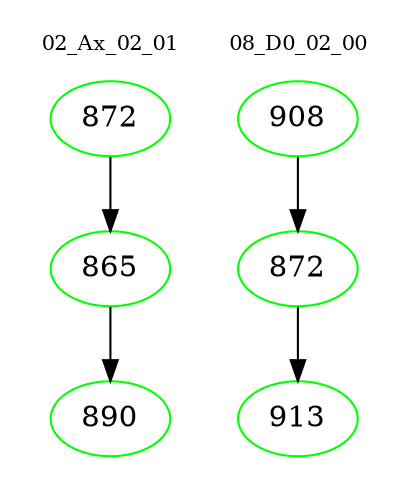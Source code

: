 digraph{
subgraph cluster_0 {
color = white
label = "02_Ax_02_01";
fontsize=10;
T0_872 [label="872", color="green"]
T0_872 -> T0_865 [color="black"]
T0_865 [label="865", color="green"]
T0_865 -> T0_890 [color="black"]
T0_890 [label="890", color="green"]
}
subgraph cluster_1 {
color = white
label = "08_D0_02_00";
fontsize=10;
T1_908 [label="908", color="green"]
T1_908 -> T1_872 [color="black"]
T1_872 [label="872", color="green"]
T1_872 -> T1_913 [color="black"]
T1_913 [label="913", color="green"]
}
}
